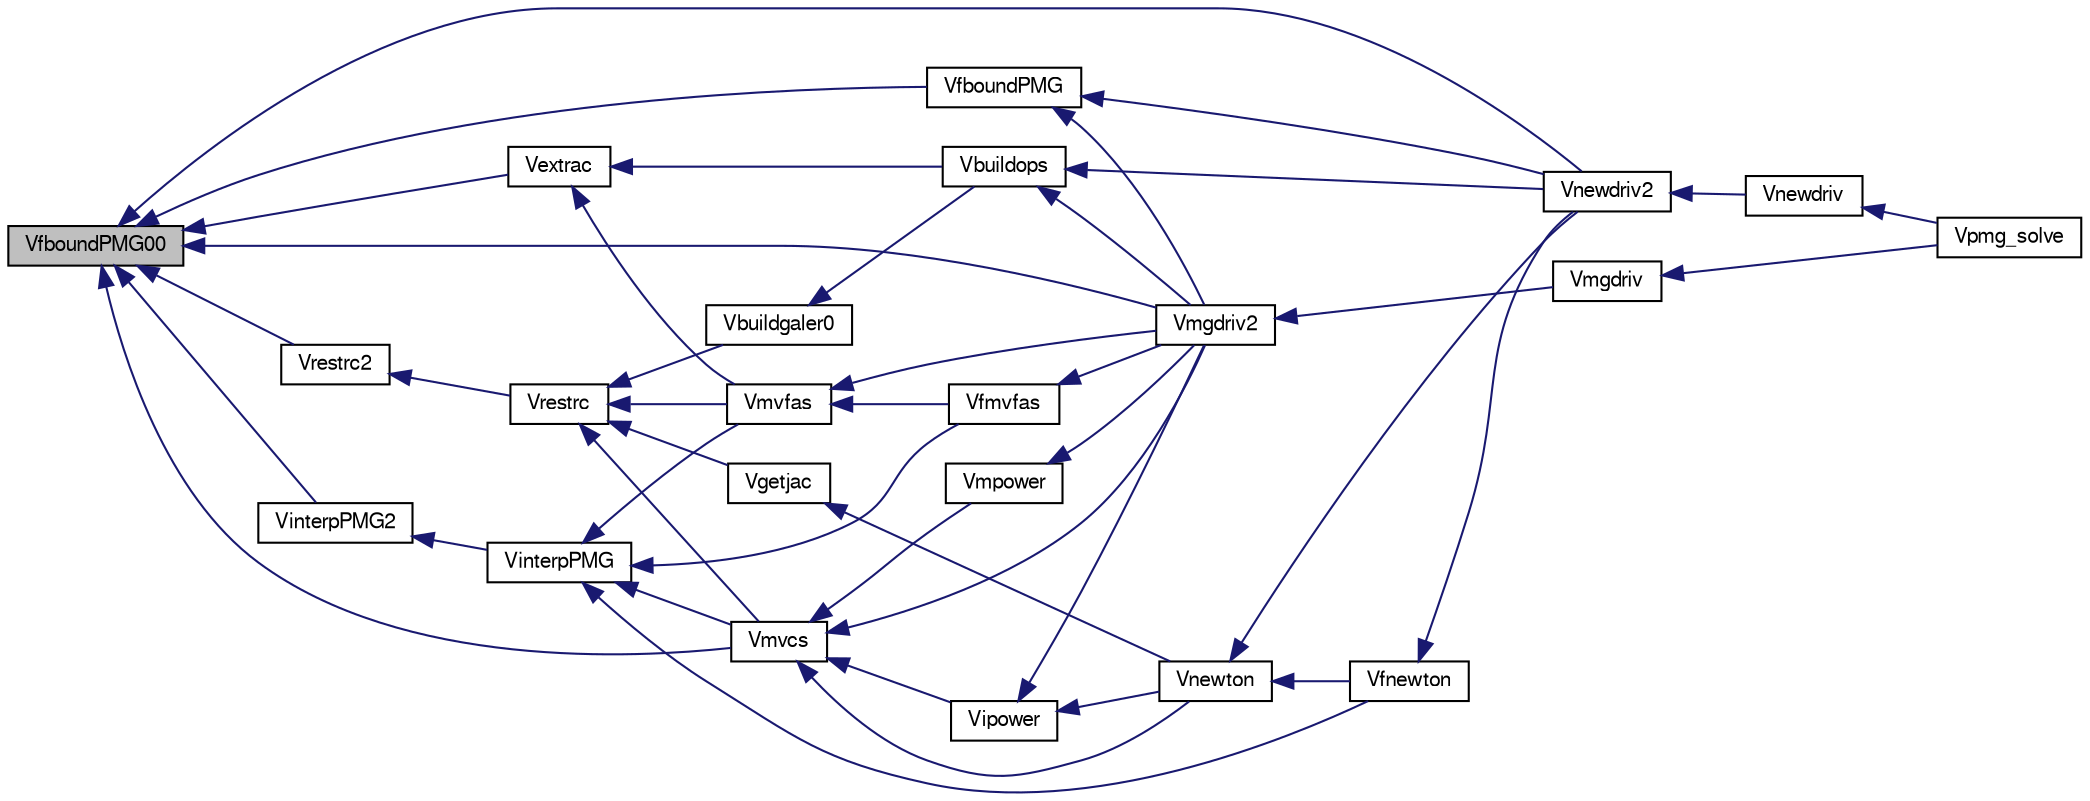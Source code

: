 digraph G
{
  edge [fontname="FreeSans",fontsize="10",labelfontname="FreeSans",labelfontsize="10"];
  node [fontname="FreeSans",fontsize="10",shape=record];
  rankdir=LR;
  Node1 [label="VfboundPMG00",height=0.2,width=0.4,color="black", fillcolor="grey75", style="filled" fontcolor="black"];
  Node1 -> Node2 [dir=back,color="midnightblue",fontsize="10",style="solid",fontname="FreeSans"];
  Node2 [label="Vextrac",height=0.2,width=0.4,color="black", fillcolor="white", style="filled",URL="$matvecd_8c.html#a9798c5bf4affd45e209db9f2bbef8988",tooltip="Simple injection of a fine grid function into coarse grid."];
  Node2 -> Node3 [dir=back,color="midnightblue",fontsize="10",style="solid",fontname="FreeSans"];
  Node3 [label="Vbuildops",height=0.2,width=0.4,color="black", fillcolor="white", style="filled",URL="$mgsubd_8c.html#ab676e77a0ea7fd89e6e93fca248831ae",tooltip="Build operators, boundary arrays, modify affine vectors ido==0: do only fine level ido==1: do only co..."];
  Node3 -> Node4 [dir=back,color="midnightblue",fontsize="10",style="solid",fontname="FreeSans"];
  Node4 [label="Vmgdriv2",height=0.2,width=0.4,color="black", fillcolor="white", style="filled",URL="$mgdrvd_8c.html#ad88069b85b98b96bcbfbf4bfab67c661",tooltip="Solves the pde using the multi-grid method."];
  Node4 -> Node5 [dir=back,color="midnightblue",fontsize="10",style="solid",fontname="FreeSans"];
  Node5 [label="Vmgdriv",height=0.2,width=0.4,color="black", fillcolor="white", style="filled",URL="$group___p_m_g_c.html#gae0bd7674be993f09052615397fb11ef7",tooltip="Multilevel solver driver."];
  Node5 -> Node6 [dir=back,color="midnightblue",fontsize="10",style="solid",fontname="FreeSans"];
  Node6 [label="Vpmg_solve",height=0.2,width=0.4,color="black", fillcolor="white", style="filled",URL="$group___vpmg.html#ga86a44c6ef4ada350900ef88e87428082",tooltip="Solve the PBE using PMG."];
  Node3 -> Node7 [dir=back,color="midnightblue",fontsize="10",style="solid",fontname="FreeSans"];
  Node7 [label="Vnewdriv2",height=0.2,width=0.4,color="black", fillcolor="white", style="filled",URL="$newdrvd_8c.html#a8b2877638552af80324173636bf0506a",tooltip="Solves using Newton&#39;s Method."];
  Node7 -> Node8 [dir=back,color="midnightblue",fontsize="10",style="solid",fontname="FreeSans"];
  Node8 [label="Vnewdriv",height=0.2,width=0.4,color="black", fillcolor="white", style="filled",URL="$group___p_m_g_c.html#ga579debc5cc00c2e8e9901fa65e165a12",tooltip="Driver for the Newton Solver."];
  Node8 -> Node6 [dir=back,color="midnightblue",fontsize="10",style="solid",fontname="FreeSans"];
  Node2 -> Node9 [dir=back,color="midnightblue",fontsize="10",style="solid",fontname="FreeSans"];
  Node9 [label="Vmvfas",height=0.2,width=0.4,color="black", fillcolor="white", style="filled",URL="$mgfasd_8c.html#a7169bd5627c09e5d6760cba92ed0f3f0",tooltip="Nonlinear multilevel method."];
  Node9 -> Node10 [dir=back,color="midnightblue",fontsize="10",style="solid",fontname="FreeSans"];
  Node10 [label="Vfmvfas",height=0.2,width=0.4,color="black", fillcolor="white", style="filled",URL="$group___p_m_g_c.html#ga0360523d2daeac53745490415dd01e8c",tooltip="Multigrid nonlinear solve iteration routine."];
  Node10 -> Node4 [dir=back,color="midnightblue",fontsize="10",style="solid",fontname="FreeSans"];
  Node9 -> Node4 [dir=back,color="midnightblue",fontsize="10",style="solid",fontname="FreeSans"];
  Node1 -> Node11 [dir=back,color="midnightblue",fontsize="10",style="solid",fontname="FreeSans"];
  Node11 [label="VfboundPMG",height=0.2,width=0.4,color="black", fillcolor="white", style="filled",URL="$mikpckd_8c.html#a77da20057343d55becdadcff1f5bfc43",tooltip="Initialize a grid function to have a certain boundary value,."];
  Node11 -> Node4 [dir=back,color="midnightblue",fontsize="10",style="solid",fontname="FreeSans"];
  Node11 -> Node7 [dir=back,color="midnightblue",fontsize="10",style="solid",fontname="FreeSans"];
  Node1 -> Node12 [dir=back,color="midnightblue",fontsize="10",style="solid",fontname="FreeSans"];
  Node12 [label="VinterpPMG2",height=0.2,width=0.4,color="black", fillcolor="white", style="filled",URL="$matvecd_8c.html#ac1008d0f60fc3e795cd147f8ac84bf64"];
  Node12 -> Node13 [dir=back,color="midnightblue",fontsize="10",style="solid",fontname="FreeSans"];
  Node13 [label="VinterpPMG",height=0.2,width=0.4,color="black", fillcolor="white", style="filled",URL="$matvecd_8c.html#a7edce77ceb5c49dad99004d420a6587a",tooltip="Apply the prolongation operator."];
  Node13 -> Node10 [dir=back,color="midnightblue",fontsize="10",style="solid",fontname="FreeSans"];
  Node13 -> Node14 [dir=back,color="midnightblue",fontsize="10",style="solid",fontname="FreeSans"];
  Node14 [label="Vfnewton",height=0.2,width=0.4,color="black", fillcolor="white", style="filled",URL="$group___p_m_g_c.html#gaf57dd61aeb1cc91a734b7ae494998b45",tooltip="Driver routines for the Newton method."];
  Node14 -> Node7 [dir=back,color="midnightblue",fontsize="10",style="solid",fontname="FreeSans"];
  Node13 -> Node15 [dir=back,color="midnightblue",fontsize="10",style="solid",fontname="FreeSans"];
  Node15 [label="Vmvcs",height=0.2,width=0.4,color="black", fillcolor="white", style="filled",URL="$group___p_m_g_c.html#gab7f955448bd40d97f3b1b3ac91b9f21c",tooltip="MG helper functions."];
  Node15 -> Node16 [dir=back,color="midnightblue",fontsize="10",style="solid",fontname="FreeSans"];
  Node16 [label="Vipower",height=0.2,width=0.4,color="black", fillcolor="white", style="filled",URL="$powerd_8c.html#a3030c9767b2af14a85568d75a6c7e07f",tooltip="Standard inverse power method for minimum eigenvalue estimation."];
  Node16 -> Node4 [dir=back,color="midnightblue",fontsize="10",style="solid",fontname="FreeSans"];
  Node16 -> Node17 [dir=back,color="midnightblue",fontsize="10",style="solid",fontname="FreeSans"];
  Node17 [label="Vnewton",height=0.2,width=0.4,color="black", fillcolor="white", style="filled",URL="$newtond_8c.html#a245e790ae6e221440d7090bc58616a75",tooltip="Inexact-newton-multilevel method."];
  Node17 -> Node14 [dir=back,color="midnightblue",fontsize="10",style="solid",fontname="FreeSans"];
  Node17 -> Node7 [dir=back,color="midnightblue",fontsize="10",style="solid",fontname="FreeSans"];
  Node15 -> Node4 [dir=back,color="midnightblue",fontsize="10",style="solid",fontname="FreeSans"];
  Node15 -> Node18 [dir=back,color="midnightblue",fontsize="10",style="solid",fontname="FreeSans"];
  Node18 [label="Vmpower",height=0.2,width=0.4,color="black", fillcolor="white", style="filled",URL="$powerd_8c.html#a5240f02110d5da3a8952817913fffcbd"];
  Node18 -> Node4 [dir=back,color="midnightblue",fontsize="10",style="solid",fontname="FreeSans"];
  Node15 -> Node17 [dir=back,color="midnightblue",fontsize="10",style="solid",fontname="FreeSans"];
  Node13 -> Node9 [dir=back,color="midnightblue",fontsize="10",style="solid",fontname="FreeSans"];
  Node1 -> Node4 [dir=back,color="midnightblue",fontsize="10",style="solid",fontname="FreeSans"];
  Node1 -> Node15 [dir=back,color="midnightblue",fontsize="10",style="solid",fontname="FreeSans"];
  Node1 -> Node7 [dir=back,color="midnightblue",fontsize="10",style="solid",fontname="FreeSans"];
  Node1 -> Node19 [dir=back,color="midnightblue",fontsize="10",style="solid",fontname="FreeSans"];
  Node19 [label="Vrestrc2",height=0.2,width=0.4,color="black", fillcolor="white", style="filled",URL="$matvecd_8c.html#ade0953634c3377d24922b80b9351c8b5"];
  Node19 -> Node20 [dir=back,color="midnightblue",fontsize="10",style="solid",fontname="FreeSans"];
  Node20 [label="Vrestrc",height=0.2,width=0.4,color="black", fillcolor="white", style="filled",URL="$matvecd_8c.html#a5272299e7e280af7f61a1e6e25e1c3df",tooltip="Apply the restriction operator."];
  Node20 -> Node21 [dir=back,color="midnightblue",fontsize="10",style="solid",fontname="FreeSans"];
  Node21 [label="Vbuildgaler0",height=0.2,width=0.4,color="black", fillcolor="white", style="filled",URL="$mgsubd_8c.html#a62a30dba6efce38b05339176da1c0a4c",tooltip="Form the Galerkin coarse grid system."];
  Node21 -> Node3 [dir=back,color="midnightblue",fontsize="10",style="solid",fontname="FreeSans"];
  Node20 -> Node22 [dir=back,color="midnightblue",fontsize="10",style="solid",fontname="FreeSans"];
  Node22 [label="Vgetjac",height=0.2,width=0.4,color="black", fillcolor="white", style="filled",URL="$newtond_8c.html#a78763cef72b773b50111bb6a7814e3f3",tooltip="Form the jacobian system."];
  Node22 -> Node17 [dir=back,color="midnightblue",fontsize="10",style="solid",fontname="FreeSans"];
  Node20 -> Node15 [dir=back,color="midnightblue",fontsize="10",style="solid",fontname="FreeSans"];
  Node20 -> Node9 [dir=back,color="midnightblue",fontsize="10",style="solid",fontname="FreeSans"];
}
